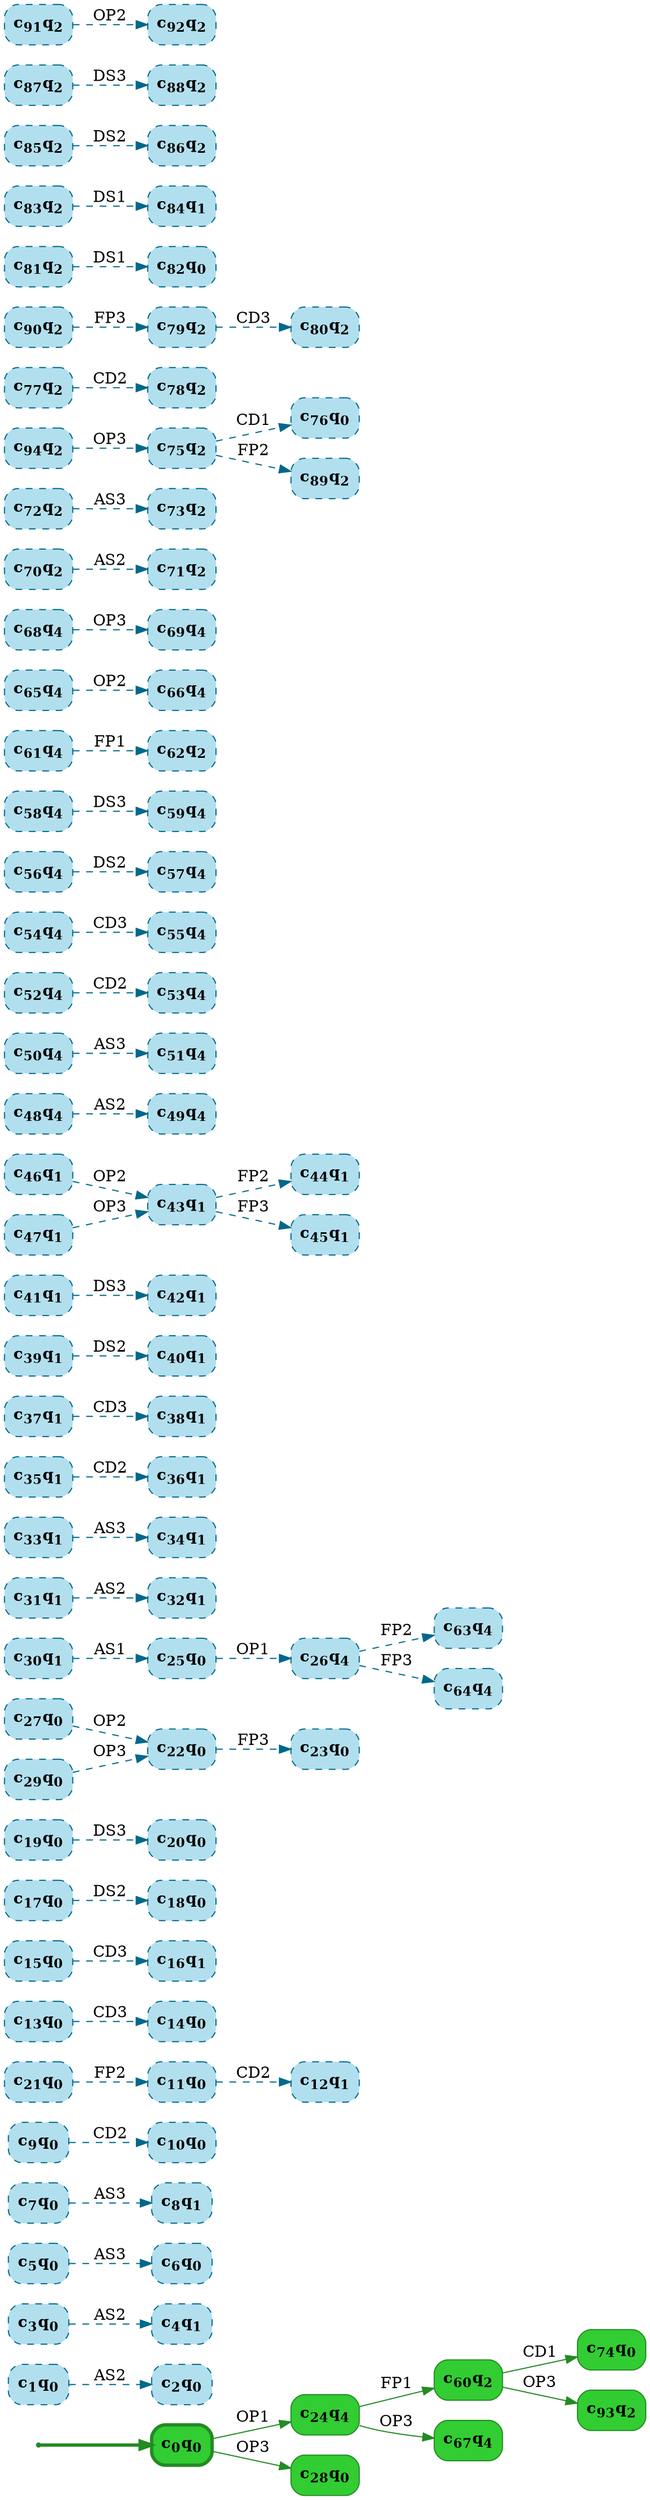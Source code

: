 digraph g {

	rankdir="LR"

	__invisible__[shape="point", color="forestgreen"]
	c0q0[label=<<b>c<sub>0</sub>q<sub>0</sub></b>>, shape="box", style="rounded, filled", fillcolor="limegreen", color="forestgreen", penwidth=3] // Initial
	c24q4[label=<<b>c<sub>24</sub>q<sub>4</sub></b>>, shape="box", style="rounded, filled", fillcolor="limegreen", color="forestgreen"]
	c60q2[label=<<b>c<sub>60</sub>q<sub>2</sub></b>>, shape="box", style="rounded, filled", fillcolor="limegreen", color="forestgreen"]
	c74q0[label=<<b>c<sub>74</sub>q<sub>0</sub></b>>, shape="box", style="rounded, filled", fillcolor="limegreen", color="forestgreen"]
	c93q2[label=<<b>c<sub>93</sub>q<sub>2</sub></b>>, shape="box", style="rounded, filled", fillcolor="limegreen", color="forestgreen"]
	c67q4[label=<<b>c<sub>67</sub>q<sub>4</sub></b>>, shape="box", style="rounded, filled", fillcolor="limegreen", color="forestgreen"]
	c28q0[label=<<b>c<sub>28</sub>q<sub>0</sub></b>>, shape="box", style="rounded, filled", fillcolor="limegreen", color="forestgreen"]
	c1q0[label=<<b>c<sub>1</sub>q<sub>0</sub></b>>, shape="box", style="rounded, filled, dashed", fillcolor="lightblue2", color="deepskyblue4"]
	c2q0[label=<<b>c<sub>2</sub>q<sub>0</sub></b>>, shape="box", style="rounded, filled, dashed", fillcolor="lightblue2", color="deepskyblue4"]
	c3q0[label=<<b>c<sub>3</sub>q<sub>0</sub></b>>, shape="box", style="rounded, filled, dashed", fillcolor="lightblue2", color="deepskyblue4"]
	c4q1[label=<<b>c<sub>4</sub>q<sub>1</sub></b>>, shape="box", style="rounded, filled, dashed", fillcolor="lightblue2", color="deepskyblue4"]
	c5q0[label=<<b>c<sub>5</sub>q<sub>0</sub></b>>, shape="box", style="rounded, filled, dashed", fillcolor="lightblue2", color="deepskyblue4"]
	c6q0[label=<<b>c<sub>6</sub>q<sub>0</sub></b>>, shape="box", style="rounded, filled, dashed", fillcolor="lightblue2", color="deepskyblue4"]
	c7q0[label=<<b>c<sub>7</sub>q<sub>0</sub></b>>, shape="box", style="rounded, filled, dashed", fillcolor="lightblue2", color="deepskyblue4"]
	c8q1[label=<<b>c<sub>8</sub>q<sub>1</sub></b>>, shape="box", style="rounded, filled, dashed", fillcolor="lightblue2", color="deepskyblue4"]
	c9q0[label=<<b>c<sub>9</sub>q<sub>0</sub></b>>, shape="box", style="rounded, filled, dashed", fillcolor="lightblue2", color="deepskyblue4"]
	c10q0[label=<<b>c<sub>10</sub>q<sub>0</sub></b>>, shape="box", style="rounded, filled, dashed", fillcolor="lightblue2", color="deepskyblue4"]
	c11q0[label=<<b>c<sub>11</sub>q<sub>0</sub></b>>, shape="box", style="rounded, filled, dashed", fillcolor="lightblue2", color="deepskyblue4"]
	c12q1[label=<<b>c<sub>12</sub>q<sub>1</sub></b>>, shape="box", style="rounded, filled, dashed", fillcolor="lightblue2", color="deepskyblue4"]
	c13q0[label=<<b>c<sub>13</sub>q<sub>0</sub></b>>, shape="box", style="rounded, filled, dashed", fillcolor="lightblue2", color="deepskyblue4"]
	c14q0[label=<<b>c<sub>14</sub>q<sub>0</sub></b>>, shape="box", style="rounded, filled, dashed", fillcolor="lightblue2", color="deepskyblue4"]
	c15q0[label=<<b>c<sub>15</sub>q<sub>0</sub></b>>, shape="box", style="rounded, filled, dashed", fillcolor="lightblue2", color="deepskyblue4"]
	c16q1[label=<<b>c<sub>16</sub>q<sub>1</sub></b>>, shape="box", style="rounded, filled, dashed", fillcolor="lightblue2", color="deepskyblue4"]
	c17q0[label=<<b>c<sub>17</sub>q<sub>0</sub></b>>, shape="box", style="rounded, filled, dashed", fillcolor="lightblue2", color="deepskyblue4"]
	c18q0[label=<<b>c<sub>18</sub>q<sub>0</sub></b>>, shape="box", style="rounded, filled, dashed", fillcolor="lightblue2", color="deepskyblue4"]
	c19q0[label=<<b>c<sub>19</sub>q<sub>0</sub></b>>, shape="box", style="rounded, filled, dashed", fillcolor="lightblue2", color="deepskyblue4"]
	c20q0[label=<<b>c<sub>20</sub>q<sub>0</sub></b>>, shape="box", style="rounded, filled, dashed", fillcolor="lightblue2", color="deepskyblue4"]
	c21q0[label=<<b>c<sub>21</sub>q<sub>0</sub></b>>, shape="box", style="rounded, filled, dashed", fillcolor="lightblue2", color="deepskyblue4"]
	c22q0[label=<<b>c<sub>22</sub>q<sub>0</sub></b>>, shape="box", style="rounded, filled, dashed", fillcolor="lightblue2", color="deepskyblue4"]
	c23q0[label=<<b>c<sub>23</sub>q<sub>0</sub></b>>, shape="box", style="rounded, filled, dashed", fillcolor="lightblue2", color="deepskyblue4"]
	c25q0[label=<<b>c<sub>25</sub>q<sub>0</sub></b>>, shape="box", style="rounded, filled, dashed", fillcolor="lightblue2", color="deepskyblue4"]
	c26q4[label=<<b>c<sub>26</sub>q<sub>4</sub></b>>, shape="box", style="rounded, filled, dashed", fillcolor="lightblue2", color="deepskyblue4"]
	c27q0[label=<<b>c<sub>27</sub>q<sub>0</sub></b>>, shape="box", style="rounded, filled, dashed", fillcolor="lightblue2", color="deepskyblue4"]
	c29q0[label=<<b>c<sub>29</sub>q<sub>0</sub></b>>, shape="box", style="rounded, filled, dashed", fillcolor="lightblue2", color="deepskyblue4"]
	c30q1[label=<<b>c<sub>30</sub>q<sub>1</sub></b>>, shape="box", style="rounded, filled, dashed", fillcolor="lightblue2", color="deepskyblue4"]
	c31q1[label=<<b>c<sub>31</sub>q<sub>1</sub></b>>, shape="box", style="rounded, filled, dashed", fillcolor="lightblue2", color="deepskyblue4"]
	c32q1[label=<<b>c<sub>32</sub>q<sub>1</sub></b>>, shape="box", style="rounded, filled, dashed", fillcolor="lightblue2", color="deepskyblue4"]
	c33q1[label=<<b>c<sub>33</sub>q<sub>1</sub></b>>, shape="box", style="rounded, filled, dashed", fillcolor="lightblue2", color="deepskyblue4"]
	c34q1[label=<<b>c<sub>34</sub>q<sub>1</sub></b>>, shape="box", style="rounded, filled, dashed", fillcolor="lightblue2", color="deepskyblue4"]
	c35q1[label=<<b>c<sub>35</sub>q<sub>1</sub></b>>, shape="box", style="rounded, filled, dashed", fillcolor="lightblue2", color="deepskyblue4"]
	c36q1[label=<<b>c<sub>36</sub>q<sub>1</sub></b>>, shape="box", style="rounded, filled, dashed", fillcolor="lightblue2", color="deepskyblue4"]
	c37q1[label=<<b>c<sub>37</sub>q<sub>1</sub></b>>, shape="box", style="rounded, filled, dashed", fillcolor="lightblue2", color="deepskyblue4"]
	c38q1[label=<<b>c<sub>38</sub>q<sub>1</sub></b>>, shape="box", style="rounded, filled, dashed", fillcolor="lightblue2", color="deepskyblue4"]
	c39q1[label=<<b>c<sub>39</sub>q<sub>1</sub></b>>, shape="box", style="rounded, filled, dashed", fillcolor="lightblue2", color="deepskyblue4"]
	c40q1[label=<<b>c<sub>40</sub>q<sub>1</sub></b>>, shape="box", style="rounded, filled, dashed", fillcolor="lightblue2", color="deepskyblue4"]
	c41q1[label=<<b>c<sub>41</sub>q<sub>1</sub></b>>, shape="box", style="rounded, filled, dashed", fillcolor="lightblue2", color="deepskyblue4"]
	c42q1[label=<<b>c<sub>42</sub>q<sub>1</sub></b>>, shape="box", style="rounded, filled, dashed", fillcolor="lightblue2", color="deepskyblue4"]
	c43q1[label=<<b>c<sub>43</sub>q<sub>1</sub></b>>, shape="box", style="rounded, filled, dashed", fillcolor="lightblue2", color="deepskyblue4"]
	c44q1[label=<<b>c<sub>44</sub>q<sub>1</sub></b>>, shape="box", style="rounded, filled, dashed", fillcolor="lightblue2", color="deepskyblue4"]
	c45q1[label=<<b>c<sub>45</sub>q<sub>1</sub></b>>, shape="box", style="rounded, filled, dashed", fillcolor="lightblue2", color="deepskyblue4"]
	c46q1[label=<<b>c<sub>46</sub>q<sub>1</sub></b>>, shape="box", style="rounded, filled, dashed", fillcolor="lightblue2", color="deepskyblue4"]
	c47q1[label=<<b>c<sub>47</sub>q<sub>1</sub></b>>, shape="box", style="rounded, filled, dashed", fillcolor="lightblue2", color="deepskyblue4"]
	c48q4[label=<<b>c<sub>48</sub>q<sub>4</sub></b>>, shape="box", style="rounded, filled, dashed", fillcolor="lightblue2", color="deepskyblue4"]
	c49q4[label=<<b>c<sub>49</sub>q<sub>4</sub></b>>, shape="box", style="rounded, filled, dashed", fillcolor="lightblue2", color="deepskyblue4"]
	c50q4[label=<<b>c<sub>50</sub>q<sub>4</sub></b>>, shape="box", style="rounded, filled, dashed", fillcolor="lightblue2", color="deepskyblue4"]
	c51q4[label=<<b>c<sub>51</sub>q<sub>4</sub></b>>, shape="box", style="rounded, filled, dashed", fillcolor="lightblue2", color="deepskyblue4"]
	c52q4[label=<<b>c<sub>52</sub>q<sub>4</sub></b>>, shape="box", style="rounded, filled, dashed", fillcolor="lightblue2", color="deepskyblue4"]
	c53q4[label=<<b>c<sub>53</sub>q<sub>4</sub></b>>, shape="box", style="rounded, filled, dashed", fillcolor="lightblue2", color="deepskyblue4"]
	c54q4[label=<<b>c<sub>54</sub>q<sub>4</sub></b>>, shape="box", style="rounded, filled, dashed", fillcolor="lightblue2", color="deepskyblue4"]
	c55q4[label=<<b>c<sub>55</sub>q<sub>4</sub></b>>, shape="box", style="rounded, filled, dashed", fillcolor="lightblue2", color="deepskyblue4"]
	c56q4[label=<<b>c<sub>56</sub>q<sub>4</sub></b>>, shape="box", style="rounded, filled, dashed", fillcolor="lightblue2", color="deepskyblue4"]
	c57q4[label=<<b>c<sub>57</sub>q<sub>4</sub></b>>, shape="box", style="rounded, filled, dashed", fillcolor="lightblue2", color="deepskyblue4"]
	c58q4[label=<<b>c<sub>58</sub>q<sub>4</sub></b>>, shape="box", style="rounded, filled, dashed", fillcolor="lightblue2", color="deepskyblue4"]
	c59q4[label=<<b>c<sub>59</sub>q<sub>4</sub></b>>, shape="box", style="rounded, filled, dashed", fillcolor="lightblue2", color="deepskyblue4"]
	c61q4[label=<<b>c<sub>61</sub>q<sub>4</sub></b>>, shape="box", style="rounded, filled, dashed", fillcolor="lightblue2", color="deepskyblue4"]
	c62q2[label=<<b>c<sub>62</sub>q<sub>2</sub></b>>, shape="box", style="rounded, filled, dashed", fillcolor="lightblue2", color="deepskyblue4"]
	c63q4[label=<<b>c<sub>63</sub>q<sub>4</sub></b>>, shape="box", style="rounded, filled, dashed", fillcolor="lightblue2", color="deepskyblue4"]
	c64q4[label=<<b>c<sub>64</sub>q<sub>4</sub></b>>, shape="box", style="rounded, filled, dashed", fillcolor="lightblue2", color="deepskyblue4"]
	c65q4[label=<<b>c<sub>65</sub>q<sub>4</sub></b>>, shape="box", style="rounded, filled, dashed", fillcolor="lightblue2", color="deepskyblue4"]
	c66q4[label=<<b>c<sub>66</sub>q<sub>4</sub></b>>, shape="box", style="rounded, filled, dashed", fillcolor="lightblue2", color="deepskyblue4"]
	c68q4[label=<<b>c<sub>68</sub>q<sub>4</sub></b>>, shape="box", style="rounded, filled, dashed", fillcolor="lightblue2", color="deepskyblue4"]
	c69q4[label=<<b>c<sub>69</sub>q<sub>4</sub></b>>, shape="box", style="rounded, filled, dashed", fillcolor="lightblue2", color="deepskyblue4"]
	c70q2[label=<<b>c<sub>70</sub>q<sub>2</sub></b>>, shape="box", style="rounded, filled, dashed", fillcolor="lightblue2", color="deepskyblue4"]
	c71q2[label=<<b>c<sub>71</sub>q<sub>2</sub></b>>, shape="box", style="rounded, filled, dashed", fillcolor="lightblue2", color="deepskyblue4"]
	c72q2[label=<<b>c<sub>72</sub>q<sub>2</sub></b>>, shape="box", style="rounded, filled, dashed", fillcolor="lightblue2", color="deepskyblue4"]
	c73q2[label=<<b>c<sub>73</sub>q<sub>2</sub></b>>, shape="box", style="rounded, filled, dashed", fillcolor="lightblue2", color="deepskyblue4"]
	c75q2[label=<<b>c<sub>75</sub>q<sub>2</sub></b>>, shape="box", style="rounded, filled, dashed", fillcolor="lightblue2", color="deepskyblue4"]
	c76q0[label=<<b>c<sub>76</sub>q<sub>0</sub></b>>, shape="box", style="rounded, filled, dashed", fillcolor="lightblue2", color="deepskyblue4"]
	c77q2[label=<<b>c<sub>77</sub>q<sub>2</sub></b>>, shape="box", style="rounded, filled, dashed", fillcolor="lightblue2", color="deepskyblue4"]
	c78q2[label=<<b>c<sub>78</sub>q<sub>2</sub></b>>, shape="box", style="rounded, filled, dashed", fillcolor="lightblue2", color="deepskyblue4"]
	c79q2[label=<<b>c<sub>79</sub>q<sub>2</sub></b>>, shape="box", style="rounded, filled, dashed", fillcolor="lightblue2", color="deepskyblue4"]
	c80q2[label=<<b>c<sub>80</sub>q<sub>2</sub></b>>, shape="box", style="rounded, filled, dashed", fillcolor="lightblue2", color="deepskyblue4"]
	c81q2[label=<<b>c<sub>81</sub>q<sub>2</sub></b>>, shape="box", style="rounded, filled, dashed", fillcolor="lightblue2", color="deepskyblue4"]
	c82q0[label=<<b>c<sub>82</sub>q<sub>0</sub></b>>, shape="box", style="rounded, filled, dashed", fillcolor="lightblue2", color="deepskyblue4"]
	c83q2[label=<<b>c<sub>83</sub>q<sub>2</sub></b>>, shape="box", style="rounded, filled, dashed", fillcolor="lightblue2", color="deepskyblue4"]
	c84q1[label=<<b>c<sub>84</sub>q<sub>1</sub></b>>, shape="box", style="rounded, filled, dashed", fillcolor="lightblue2", color="deepskyblue4"]
	c85q2[label=<<b>c<sub>85</sub>q<sub>2</sub></b>>, shape="box", style="rounded, filled, dashed", fillcolor="lightblue2", color="deepskyblue4"]
	c86q2[label=<<b>c<sub>86</sub>q<sub>2</sub></b>>, shape="box", style="rounded, filled, dashed", fillcolor="lightblue2", color="deepskyblue4"]
	c87q2[label=<<b>c<sub>87</sub>q<sub>2</sub></b>>, shape="box", style="rounded, filled, dashed", fillcolor="lightblue2", color="deepskyblue4"]
	c88q2[label=<<b>c<sub>88</sub>q<sub>2</sub></b>>, shape="box", style="rounded, filled, dashed", fillcolor="lightblue2", color="deepskyblue4"]
	c89q2[label=<<b>c<sub>89</sub>q<sub>2</sub></b>>, shape="box", style="rounded, filled, dashed", fillcolor="lightblue2", color="deepskyblue4"]
	c90q2[label=<<b>c<sub>90</sub>q<sub>2</sub></b>>, shape="box", style="rounded, filled, dashed", fillcolor="lightblue2", color="deepskyblue4"]
	c91q2[label=<<b>c<sub>91</sub>q<sub>2</sub></b>>, shape="box", style="rounded, filled, dashed", fillcolor="lightblue2", color="deepskyblue4"]
	c92q2[label=<<b>c<sub>92</sub>q<sub>2</sub></b>>, shape="box", style="rounded, filled, dashed", fillcolor="lightblue2", color="deepskyblue4"]
	c94q2[label=<<b>c<sub>94</sub>q<sub>2</sub></b>>, shape="box", style="rounded, filled, dashed", fillcolor="lightblue2", color="deepskyblue4"]

	__invisible__ -> c0q0[penwidth=3, color="forestgreen"]
	c0q0 -> c24q4[label=<OP1>, color="forestgreen"]
	c24q4 -> c60q2[label=<FP1>, color="forestgreen"]
	c60q2 -> c74q0[label=<CD1>, color="forestgreen"]
	c60q2 -> c93q2[label=<OP3>, color="forestgreen"]
	c24q4 -> c67q4[label=<OP3>, color="forestgreen"]
	c0q0 -> c28q0[label=<OP3>, color="forestgreen"]
	c1q0 -> c2q0[label=<AS2>, color="deepskyblue4", style="dashed"]
	c3q0 -> c4q1[label=<AS2>, color="deepskyblue4", style="dashed"]
	c5q0 -> c6q0[label=<AS3>, color="deepskyblue4", style="dashed"]
	c7q0 -> c8q1[label=<AS3>, color="deepskyblue4", style="dashed"]
	c9q0 -> c10q0[label=<CD2>, color="deepskyblue4", style="dashed"]
	c11q0 -> c12q1[label=<CD2>, color="deepskyblue4", style="dashed"]
	c13q0 -> c14q0[label=<CD3>, color="deepskyblue4", style="dashed"]
	c15q0 -> c16q1[label=<CD3>, color="deepskyblue4", style="dashed"]
	c17q0 -> c18q0[label=<DS2>, color="deepskyblue4", style="dashed"]
	c19q0 -> c20q0[label=<DS3>, color="deepskyblue4", style="dashed"]
	c21q0 -> c11q0[label=<FP2>, color="deepskyblue4", style="dashed"]
	c22q0 -> c23q0[label=<FP3>, color="deepskyblue4", style="dashed"]
	c25q0 -> c26q4[label=<OP1>, color="deepskyblue4", style="dashed"]
	c27q0 -> c22q0[label=<OP2>, color="deepskyblue4", style="dashed"]
	c29q0 -> c22q0[label=<OP3>, color="deepskyblue4", style="dashed"]
	c30q1 -> c25q0[label=<AS1>, color="deepskyblue4", style="dashed"]
	c31q1 -> c32q1[label=<AS2>, color="deepskyblue4", style="dashed"]
	c33q1 -> c34q1[label=<AS3>, color="deepskyblue4", style="dashed"]
	c35q1 -> c36q1[label=<CD2>, color="deepskyblue4", style="dashed"]
	c37q1 -> c38q1[label=<CD3>, color="deepskyblue4", style="dashed"]
	c39q1 -> c40q1[label=<DS2>, color="deepskyblue4", style="dashed"]
	c41q1 -> c42q1[label=<DS3>, color="deepskyblue4", style="dashed"]
	c43q1 -> c44q1[label=<FP2>, color="deepskyblue4", style="dashed"]
	c43q1 -> c45q1[label=<FP3>, color="deepskyblue4", style="dashed"]
	c46q1 -> c43q1[label=<OP2>, color="deepskyblue4", style="dashed"]
	c47q1 -> c43q1[label=<OP3>, color="deepskyblue4", style="dashed"]
	c48q4 -> c49q4[label=<AS2>, color="deepskyblue4", style="dashed"]
	c50q4 -> c51q4[label=<AS3>, color="deepskyblue4", style="dashed"]
	c52q4 -> c53q4[label=<CD2>, color="deepskyblue4", style="dashed"]
	c54q4 -> c55q4[label=<CD3>, color="deepskyblue4", style="dashed"]
	c56q4 -> c57q4[label=<DS2>, color="deepskyblue4", style="dashed"]
	c58q4 -> c59q4[label=<DS3>, color="deepskyblue4", style="dashed"]
	c61q4 -> c62q2[label=<FP1>, color="deepskyblue4", style="dashed"]
	c26q4 -> c63q4[label=<FP2>, color="deepskyblue4", style="dashed"]
	c26q4 -> c64q4[label=<FP3>, color="deepskyblue4", style="dashed"]
	c65q4 -> c66q4[label=<OP2>, color="deepskyblue4", style="dashed"]
	c68q4 -> c69q4[label=<OP3>, color="deepskyblue4", style="dashed"]
	c70q2 -> c71q2[label=<AS2>, color="deepskyblue4", style="dashed"]
	c72q2 -> c73q2[label=<AS3>, color="deepskyblue4", style="dashed"]
	c75q2 -> c76q0[label=<CD1>, color="deepskyblue4", style="dashed"]
	c77q2 -> c78q2[label=<CD2>, color="deepskyblue4", style="dashed"]
	c79q2 -> c80q2[label=<CD3>, color="deepskyblue4", style="dashed"]
	c81q2 -> c82q0[label=<DS1>, color="deepskyblue4", style="dashed"]
	c83q2 -> c84q1[label=<DS1>, color="deepskyblue4", style="dashed"]
	c85q2 -> c86q2[label=<DS2>, color="deepskyblue4", style="dashed"]
	c87q2 -> c88q2[label=<DS3>, color="deepskyblue4", style="dashed"]
	c75q2 -> c89q2[label=<FP2>, color="deepskyblue4", style="dashed"]
	c90q2 -> c79q2[label=<FP3>, color="deepskyblue4", style="dashed"]
	c91q2 -> c92q2[label=<OP2>, color="deepskyblue4", style="dashed"]
	c94q2 -> c75q2[label=<OP3>, color="deepskyblue4", style="dashed"]

}
